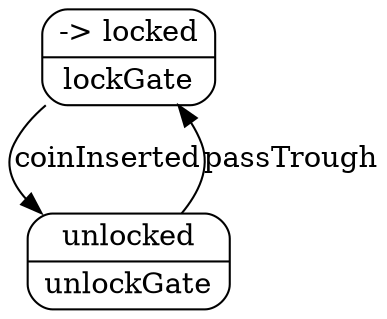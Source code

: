 
    digraph textX {
    fontname = "Bitstream Vera Sans"
    fontsize = 8
    node[
        shape=record,
        style=rounded
    ]
    edge[dir=black,arrowtail=empty]
140680995288544[label="{-\> locked|lockGate}"]
140680995288544 -> 140680995290944 [label="coinInserted"]
140680995290944[label="{unlocked|unlockGate}"]
140680995290944 -> 140680995288544 [label="passTrough"]

}
